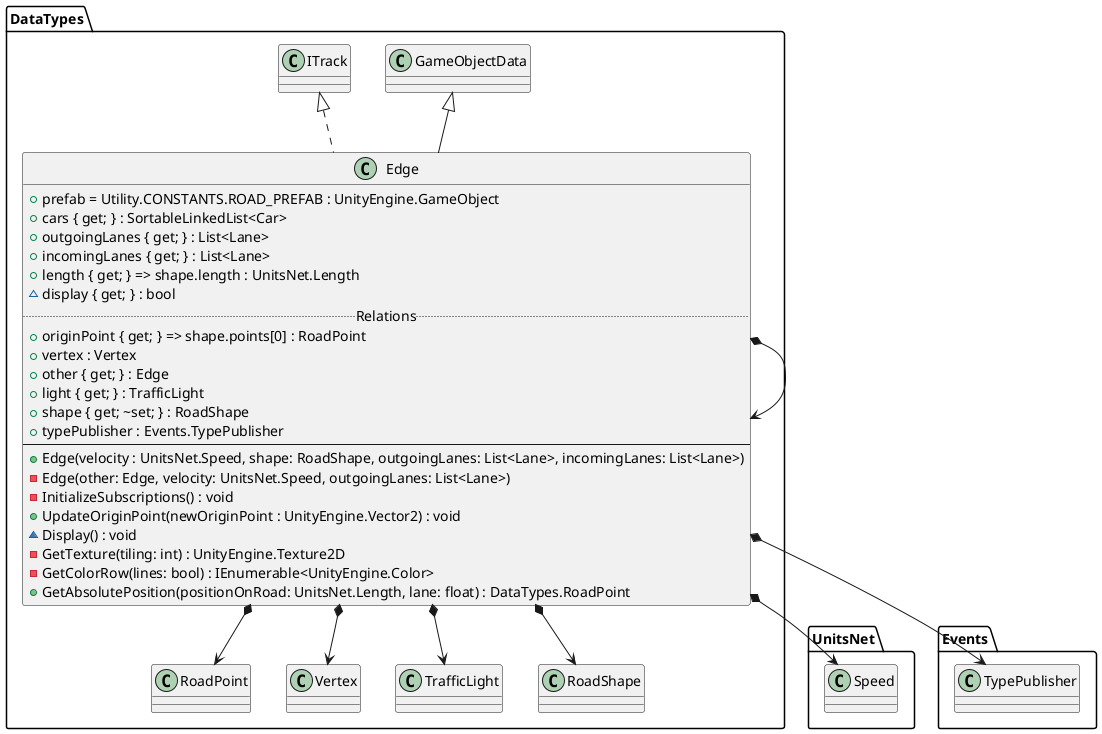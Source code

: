 @startuml Edge
!startsub edge

DataTypes.GameObjectData <|-- DataTypes.Edge
DataTypes.ITrack <|.. DataTypes.Edge
class DataTypes.Edge {
    + prefab = Utility.CONSTANTS.ROAD_PREFAB : UnityEngine.GameObject
    + cars { get; } : SortableLinkedList<Car>
    + outgoingLanes { get; } : List<Lane>
    + incomingLanes { get; } : List<Lane>
    + length { get; } => shape.length : UnitsNet.Length
    ~ display { get; } : bool
    .. Relations ..
    + originPoint { get; } => shape.points[0] : RoadPoint
    + vertex : Vertex
    + other { get; } : Edge
    + light { get; } : TrafficLight
    + shape { get; ~set; } : RoadShape
    + typePublisher : Events.TypePublisher
    --
    + Edge(velocity : UnitsNet.Speed, shape: RoadShape, outgoingLanes: List<Lane>, incomingLanes: List<Lane>)
    - Edge(other: Edge, velocity: UnitsNet.Speed, outgoingLanes: List<Lane>)
    - InitializeSubscriptions() : void
    + UpdateOriginPoint(newOriginPoint : UnityEngine.Vector2) : void
    ~ Display() : void
    - GetTexture(tiling: int) : UnityEngine.Texture2D
    - GetColorRow(lines: bool) : IEnumerable<UnityEngine.Color>
    + GetAbsolutePosition(positionOnRoad: UnitsNet.Length, lane: float) : DataTypes.RoadPoint
}

/'
DataTypes.Edge *--> "+ originPoint { get; }" DataTypes.RoadPoint
DataTypes.Edge *--> "+ vertex " DataTypes.Vertex
DataTypes.Edge *--> "+ other { get; }" DataTypes.Edge
DataTypes.Edge *--> "+ light { get; }" DataTypes.TrafficLight
DataTypes.Edge *--> "+ shape { get; ~set; }" DataTypes.RoadShape
DataTypes.Edge *--> "+ speedLimit { get; -set; }" UnitsNet.Speed
DataTypes.Edge *--> "+ typePublisher" TypePublisher
'/

DataTypes.Edge *--> DataTypes.RoadPoint
DataTypes.Edge *--> DataTypes.Vertex
DataTypes.Edge *--> DataTypes.Edge
DataTypes.Edge *--> DataTypes.TrafficLight
DataTypes.Edge *--> DataTypes.RoadShape
DataTypes.Edge *--> UnitsNet.Speed
DataTypes.Edge *--> Events.TypePublisher

!endsub
@enduml